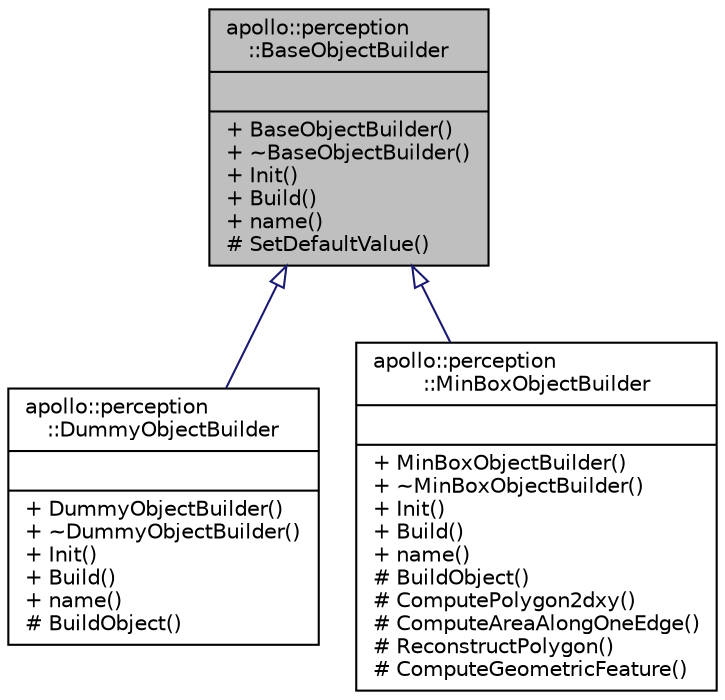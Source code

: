 digraph "apollo::perception::BaseObjectBuilder"
{
  edge [fontname="Helvetica",fontsize="10",labelfontname="Helvetica",labelfontsize="10"];
  node [fontname="Helvetica",fontsize="10",shape=record];
  Node1 [label="{apollo::perception\l::BaseObjectBuilder\n||+ BaseObjectBuilder()\l+ ~BaseObjectBuilder()\l+ Init()\l+ Build()\l+ name()\l# SetDefaultValue()\l}",height=0.2,width=0.4,color="black", fillcolor="grey75", style="filled" fontcolor="black"];
  Node1 -> Node2 [dir="back",color="midnightblue",fontsize="10",style="solid",arrowtail="onormal",fontname="Helvetica"];
  Node2 [label="{apollo::perception\l::DummyObjectBuilder\n||+ DummyObjectBuilder()\l+ ~DummyObjectBuilder()\l+ Init()\l+ Build()\l+ name()\l# BuildObject()\l}",height=0.2,width=0.4,color="black", fillcolor="white", style="filled",URL="$classapollo_1_1perception_1_1DummyObjectBuilder.html"];
  Node1 -> Node3 [dir="back",color="midnightblue",fontsize="10",style="solid",arrowtail="onormal",fontname="Helvetica"];
  Node3 [label="{apollo::perception\l::MinBoxObjectBuilder\n||+ MinBoxObjectBuilder()\l+ ~MinBoxObjectBuilder()\l+ Init()\l+ Build()\l+ name()\l# BuildObject()\l# ComputePolygon2dxy()\l# ComputeAreaAlongOneEdge()\l# ReconstructPolygon()\l# ComputeGeometricFeature()\l}",height=0.2,width=0.4,color="black", fillcolor="white", style="filled",URL="$classapollo_1_1perception_1_1MinBoxObjectBuilder.html"];
}
